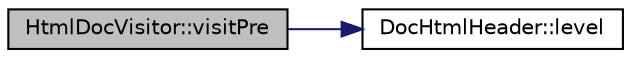 digraph "HtmlDocVisitor::visitPre"
{
 // LATEX_PDF_SIZE
  edge [fontname="Helvetica",fontsize="10",labelfontname="Helvetica",labelfontsize="10"];
  node [fontname="Helvetica",fontsize="10",shape=record];
  rankdir="LR";
  Node1 [label="HtmlDocVisitor::visitPre",height=0.2,width=0.4,color="black", fillcolor="grey75", style="filled", fontcolor="black",tooltip=" "];
  Node1 -> Node2 [color="midnightblue",fontsize="10",style="solid"];
  Node2 [label="DocHtmlHeader::level",height=0.2,width=0.4,color="black", fillcolor="white", style="filled",URL="$classDocHtmlHeader.html#af8e82a4c504c1d6acd6838fa21404263",tooltip=" "];
}
